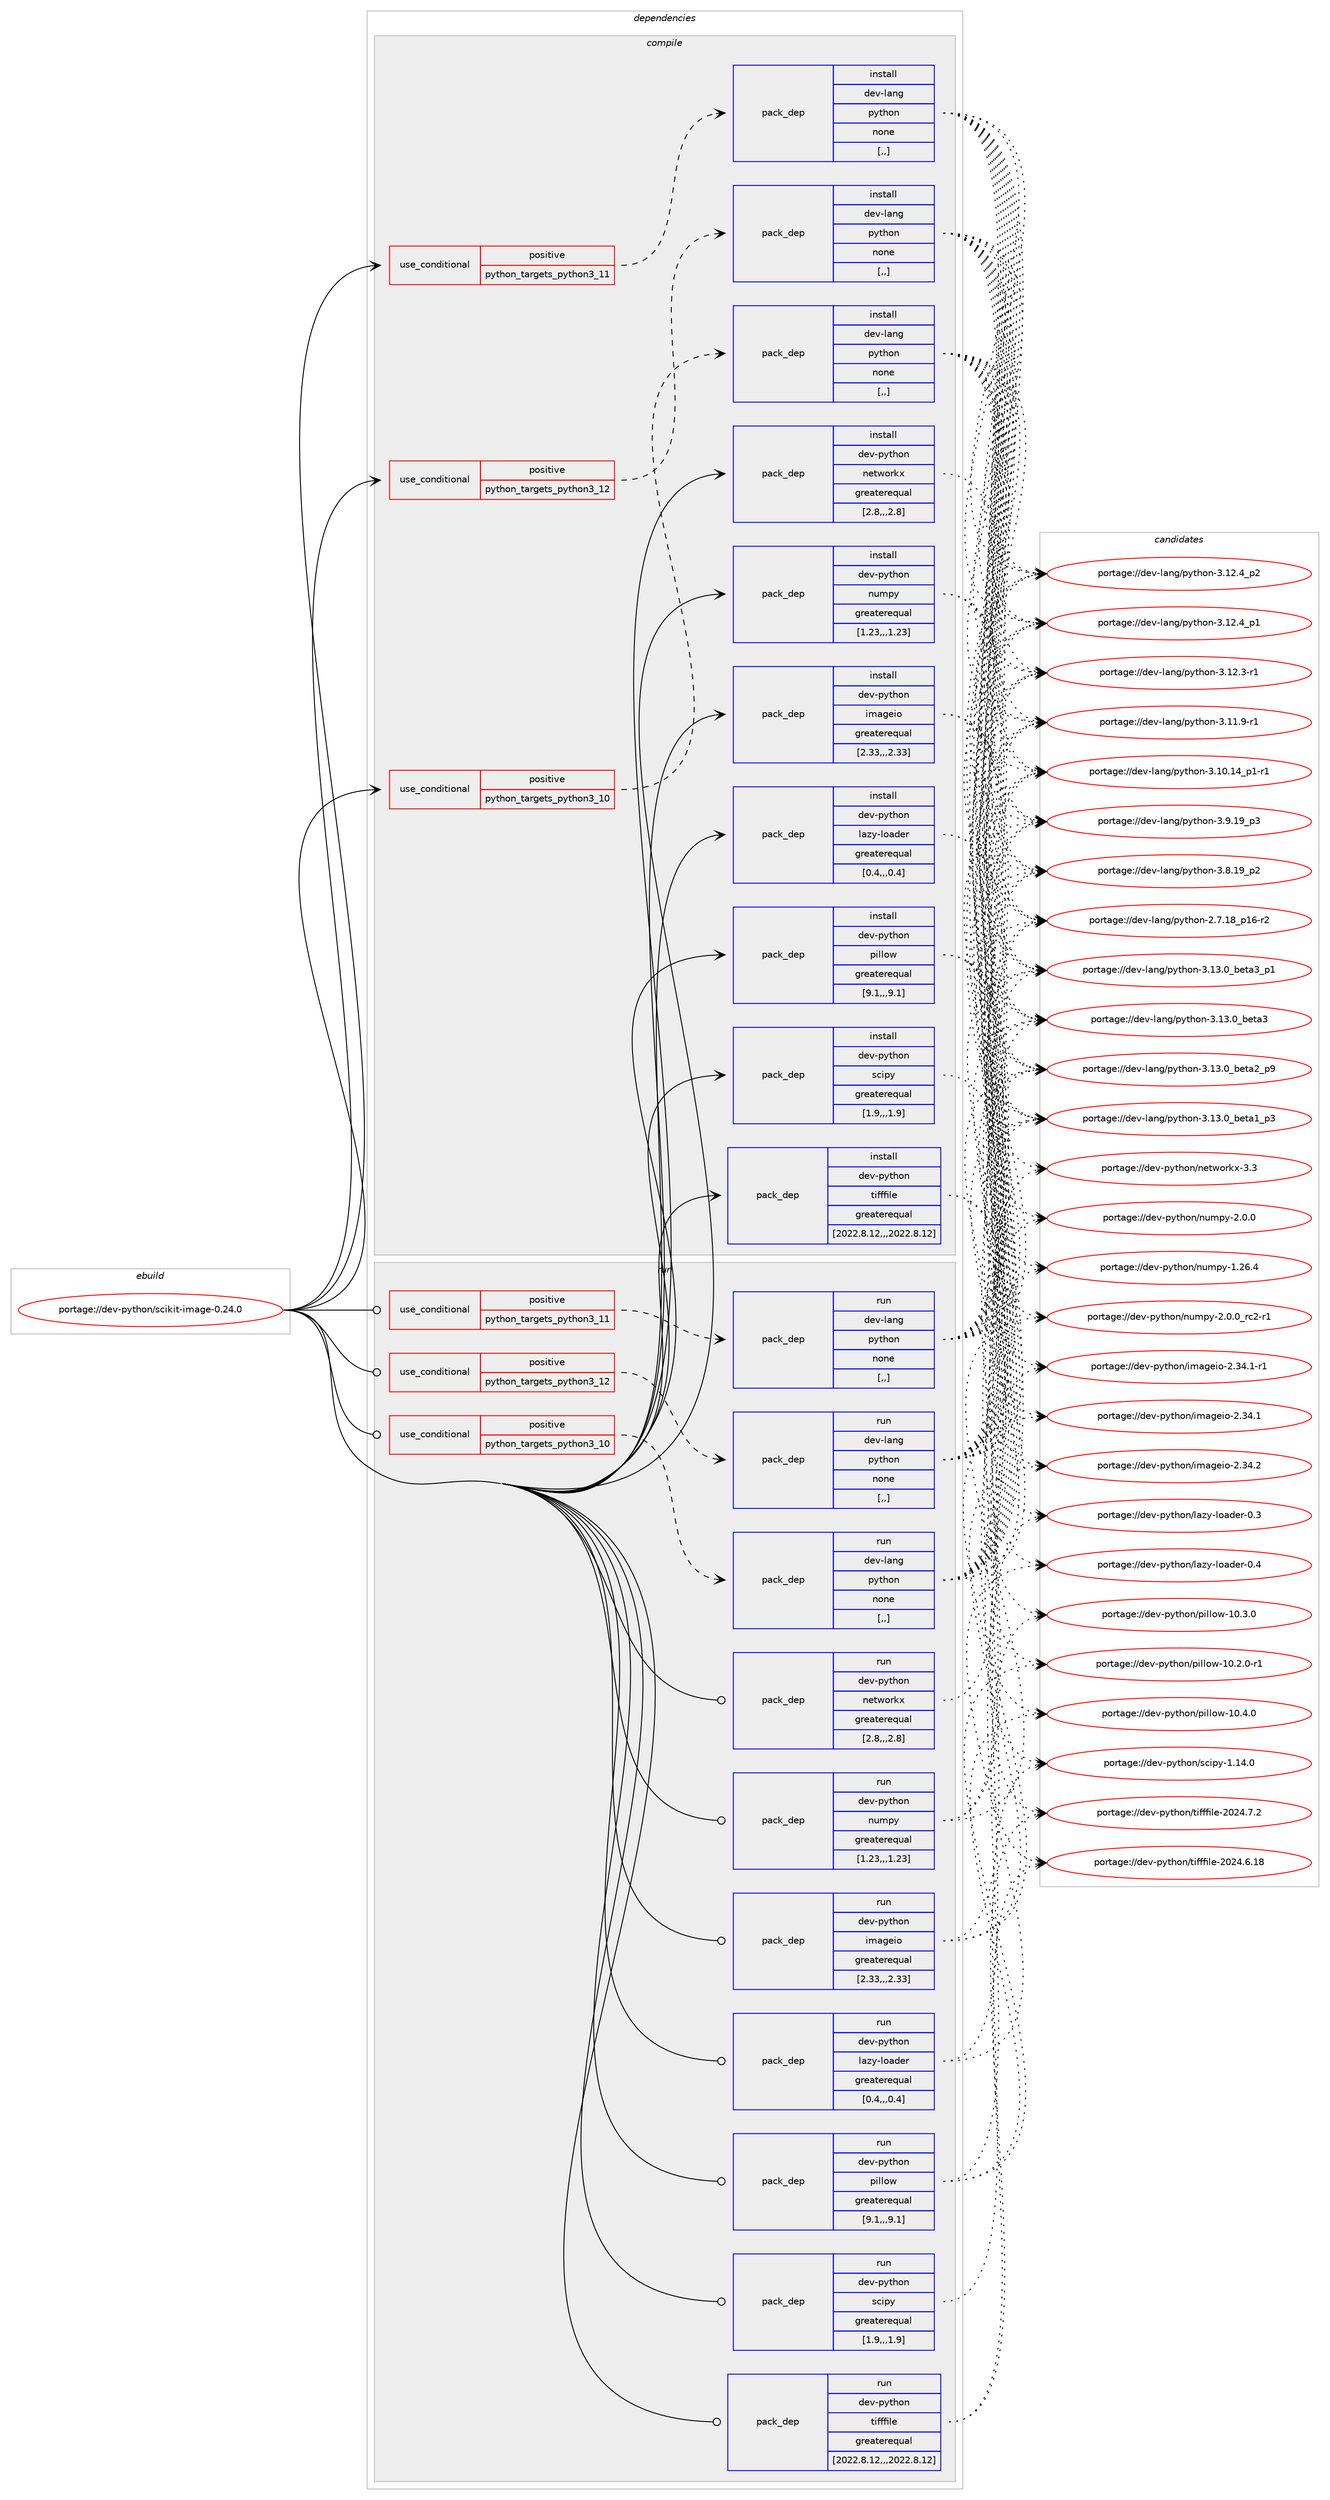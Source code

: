 digraph prolog {

# *************
# Graph options
# *************

newrank=true;
concentrate=true;
compound=true;
graph [rankdir=LR,fontname=Helvetica,fontsize=10,ranksep=1.5];#, ranksep=2.5, nodesep=0.2];
edge  [arrowhead=vee];
node  [fontname=Helvetica,fontsize=10];

# **********
# The ebuild
# **********

subgraph cluster_leftcol {
color=gray;
rank=same;
label=<<i>ebuild</i>>;
id [label="portage://dev-python/scikit-image-0.24.0", color=red, width=4, href="../dev-python/scikit-image-0.24.0.svg"];
}

# ****************
# The dependencies
# ****************

subgraph cluster_midcol {
color=gray;
label=<<i>dependencies</i>>;
subgraph cluster_compile {
fillcolor="#eeeeee";
style=filled;
label=<<i>compile</i>>;
subgraph cond38895 {
dependency161442 [label=<<TABLE BORDER="0" CELLBORDER="1" CELLSPACING="0" CELLPADDING="4"><TR><TD ROWSPAN="3" CELLPADDING="10">use_conditional</TD></TR><TR><TD>positive</TD></TR><TR><TD>python_targets_python3_10</TD></TR></TABLE>>, shape=none, color=red];
subgraph pack121287 {
dependency161443 [label=<<TABLE BORDER="0" CELLBORDER="1" CELLSPACING="0" CELLPADDING="4" WIDTH="220"><TR><TD ROWSPAN="6" CELLPADDING="30">pack_dep</TD></TR><TR><TD WIDTH="110">install</TD></TR><TR><TD>dev-lang</TD></TR><TR><TD>python</TD></TR><TR><TD>none</TD></TR><TR><TD>[,,]</TD></TR></TABLE>>, shape=none, color=blue];
}
dependency161442:e -> dependency161443:w [weight=20,style="dashed",arrowhead="vee"];
}
id:e -> dependency161442:w [weight=20,style="solid",arrowhead="vee"];
subgraph cond38896 {
dependency161444 [label=<<TABLE BORDER="0" CELLBORDER="1" CELLSPACING="0" CELLPADDING="4"><TR><TD ROWSPAN="3" CELLPADDING="10">use_conditional</TD></TR><TR><TD>positive</TD></TR><TR><TD>python_targets_python3_11</TD></TR></TABLE>>, shape=none, color=red];
subgraph pack121288 {
dependency161445 [label=<<TABLE BORDER="0" CELLBORDER="1" CELLSPACING="0" CELLPADDING="4" WIDTH="220"><TR><TD ROWSPAN="6" CELLPADDING="30">pack_dep</TD></TR><TR><TD WIDTH="110">install</TD></TR><TR><TD>dev-lang</TD></TR><TR><TD>python</TD></TR><TR><TD>none</TD></TR><TR><TD>[,,]</TD></TR></TABLE>>, shape=none, color=blue];
}
dependency161444:e -> dependency161445:w [weight=20,style="dashed",arrowhead="vee"];
}
id:e -> dependency161444:w [weight=20,style="solid",arrowhead="vee"];
subgraph cond38897 {
dependency161446 [label=<<TABLE BORDER="0" CELLBORDER="1" CELLSPACING="0" CELLPADDING="4"><TR><TD ROWSPAN="3" CELLPADDING="10">use_conditional</TD></TR><TR><TD>positive</TD></TR><TR><TD>python_targets_python3_12</TD></TR></TABLE>>, shape=none, color=red];
subgraph pack121289 {
dependency161447 [label=<<TABLE BORDER="0" CELLBORDER="1" CELLSPACING="0" CELLPADDING="4" WIDTH="220"><TR><TD ROWSPAN="6" CELLPADDING="30">pack_dep</TD></TR><TR><TD WIDTH="110">install</TD></TR><TR><TD>dev-lang</TD></TR><TR><TD>python</TD></TR><TR><TD>none</TD></TR><TR><TD>[,,]</TD></TR></TABLE>>, shape=none, color=blue];
}
dependency161446:e -> dependency161447:w [weight=20,style="dashed",arrowhead="vee"];
}
id:e -> dependency161446:w [weight=20,style="solid",arrowhead="vee"];
subgraph pack121290 {
dependency161448 [label=<<TABLE BORDER="0" CELLBORDER="1" CELLSPACING="0" CELLPADDING="4" WIDTH="220"><TR><TD ROWSPAN="6" CELLPADDING="30">pack_dep</TD></TR><TR><TD WIDTH="110">install</TD></TR><TR><TD>dev-python</TD></TR><TR><TD>imageio</TD></TR><TR><TD>greaterequal</TD></TR><TR><TD>[2.33,,,2.33]</TD></TR></TABLE>>, shape=none, color=blue];
}
id:e -> dependency161448:w [weight=20,style="solid",arrowhead="vee"];
subgraph pack121291 {
dependency161449 [label=<<TABLE BORDER="0" CELLBORDER="1" CELLSPACING="0" CELLPADDING="4" WIDTH="220"><TR><TD ROWSPAN="6" CELLPADDING="30">pack_dep</TD></TR><TR><TD WIDTH="110">install</TD></TR><TR><TD>dev-python</TD></TR><TR><TD>lazy-loader</TD></TR><TR><TD>greaterequal</TD></TR><TR><TD>[0.4,,,0.4]</TD></TR></TABLE>>, shape=none, color=blue];
}
id:e -> dependency161449:w [weight=20,style="solid",arrowhead="vee"];
subgraph pack121292 {
dependency161450 [label=<<TABLE BORDER="0" CELLBORDER="1" CELLSPACING="0" CELLPADDING="4" WIDTH="220"><TR><TD ROWSPAN="6" CELLPADDING="30">pack_dep</TD></TR><TR><TD WIDTH="110">install</TD></TR><TR><TD>dev-python</TD></TR><TR><TD>networkx</TD></TR><TR><TD>greaterequal</TD></TR><TR><TD>[2.8,,,2.8]</TD></TR></TABLE>>, shape=none, color=blue];
}
id:e -> dependency161450:w [weight=20,style="solid",arrowhead="vee"];
subgraph pack121293 {
dependency161451 [label=<<TABLE BORDER="0" CELLBORDER="1" CELLSPACING="0" CELLPADDING="4" WIDTH="220"><TR><TD ROWSPAN="6" CELLPADDING="30">pack_dep</TD></TR><TR><TD WIDTH="110">install</TD></TR><TR><TD>dev-python</TD></TR><TR><TD>numpy</TD></TR><TR><TD>greaterequal</TD></TR><TR><TD>[1.23,,,1.23]</TD></TR></TABLE>>, shape=none, color=blue];
}
id:e -> dependency161451:w [weight=20,style="solid",arrowhead="vee"];
subgraph pack121294 {
dependency161452 [label=<<TABLE BORDER="0" CELLBORDER="1" CELLSPACING="0" CELLPADDING="4" WIDTH="220"><TR><TD ROWSPAN="6" CELLPADDING="30">pack_dep</TD></TR><TR><TD WIDTH="110">install</TD></TR><TR><TD>dev-python</TD></TR><TR><TD>pillow</TD></TR><TR><TD>greaterequal</TD></TR><TR><TD>[9.1,,,9.1]</TD></TR></TABLE>>, shape=none, color=blue];
}
id:e -> dependency161452:w [weight=20,style="solid",arrowhead="vee"];
subgraph pack121295 {
dependency161453 [label=<<TABLE BORDER="0" CELLBORDER="1" CELLSPACING="0" CELLPADDING="4" WIDTH="220"><TR><TD ROWSPAN="6" CELLPADDING="30">pack_dep</TD></TR><TR><TD WIDTH="110">install</TD></TR><TR><TD>dev-python</TD></TR><TR><TD>scipy</TD></TR><TR><TD>greaterequal</TD></TR><TR><TD>[1.9,,,1.9]</TD></TR></TABLE>>, shape=none, color=blue];
}
id:e -> dependency161453:w [weight=20,style="solid",arrowhead="vee"];
subgraph pack121296 {
dependency161454 [label=<<TABLE BORDER="0" CELLBORDER="1" CELLSPACING="0" CELLPADDING="4" WIDTH="220"><TR><TD ROWSPAN="6" CELLPADDING="30">pack_dep</TD></TR><TR><TD WIDTH="110">install</TD></TR><TR><TD>dev-python</TD></TR><TR><TD>tifffile</TD></TR><TR><TD>greaterequal</TD></TR><TR><TD>[2022.8.12,,,2022.8.12]</TD></TR></TABLE>>, shape=none, color=blue];
}
id:e -> dependency161454:w [weight=20,style="solid",arrowhead="vee"];
}
subgraph cluster_compileandrun {
fillcolor="#eeeeee";
style=filled;
label=<<i>compile and run</i>>;
}
subgraph cluster_run {
fillcolor="#eeeeee";
style=filled;
label=<<i>run</i>>;
subgraph cond38898 {
dependency161455 [label=<<TABLE BORDER="0" CELLBORDER="1" CELLSPACING="0" CELLPADDING="4"><TR><TD ROWSPAN="3" CELLPADDING="10">use_conditional</TD></TR><TR><TD>positive</TD></TR><TR><TD>python_targets_python3_10</TD></TR></TABLE>>, shape=none, color=red];
subgraph pack121297 {
dependency161456 [label=<<TABLE BORDER="0" CELLBORDER="1" CELLSPACING="0" CELLPADDING="4" WIDTH="220"><TR><TD ROWSPAN="6" CELLPADDING="30">pack_dep</TD></TR><TR><TD WIDTH="110">run</TD></TR><TR><TD>dev-lang</TD></TR><TR><TD>python</TD></TR><TR><TD>none</TD></TR><TR><TD>[,,]</TD></TR></TABLE>>, shape=none, color=blue];
}
dependency161455:e -> dependency161456:w [weight=20,style="dashed",arrowhead="vee"];
}
id:e -> dependency161455:w [weight=20,style="solid",arrowhead="odot"];
subgraph cond38899 {
dependency161457 [label=<<TABLE BORDER="0" CELLBORDER="1" CELLSPACING="0" CELLPADDING="4"><TR><TD ROWSPAN="3" CELLPADDING="10">use_conditional</TD></TR><TR><TD>positive</TD></TR><TR><TD>python_targets_python3_11</TD></TR></TABLE>>, shape=none, color=red];
subgraph pack121298 {
dependency161458 [label=<<TABLE BORDER="0" CELLBORDER="1" CELLSPACING="0" CELLPADDING="4" WIDTH="220"><TR><TD ROWSPAN="6" CELLPADDING="30">pack_dep</TD></TR><TR><TD WIDTH="110">run</TD></TR><TR><TD>dev-lang</TD></TR><TR><TD>python</TD></TR><TR><TD>none</TD></TR><TR><TD>[,,]</TD></TR></TABLE>>, shape=none, color=blue];
}
dependency161457:e -> dependency161458:w [weight=20,style="dashed",arrowhead="vee"];
}
id:e -> dependency161457:w [weight=20,style="solid",arrowhead="odot"];
subgraph cond38900 {
dependency161459 [label=<<TABLE BORDER="0" CELLBORDER="1" CELLSPACING="0" CELLPADDING="4"><TR><TD ROWSPAN="3" CELLPADDING="10">use_conditional</TD></TR><TR><TD>positive</TD></TR><TR><TD>python_targets_python3_12</TD></TR></TABLE>>, shape=none, color=red];
subgraph pack121299 {
dependency161460 [label=<<TABLE BORDER="0" CELLBORDER="1" CELLSPACING="0" CELLPADDING="4" WIDTH="220"><TR><TD ROWSPAN="6" CELLPADDING="30">pack_dep</TD></TR><TR><TD WIDTH="110">run</TD></TR><TR><TD>dev-lang</TD></TR><TR><TD>python</TD></TR><TR><TD>none</TD></TR><TR><TD>[,,]</TD></TR></TABLE>>, shape=none, color=blue];
}
dependency161459:e -> dependency161460:w [weight=20,style="dashed",arrowhead="vee"];
}
id:e -> dependency161459:w [weight=20,style="solid",arrowhead="odot"];
subgraph pack121300 {
dependency161461 [label=<<TABLE BORDER="0" CELLBORDER="1" CELLSPACING="0" CELLPADDING="4" WIDTH="220"><TR><TD ROWSPAN="6" CELLPADDING="30">pack_dep</TD></TR><TR><TD WIDTH="110">run</TD></TR><TR><TD>dev-python</TD></TR><TR><TD>imageio</TD></TR><TR><TD>greaterequal</TD></TR><TR><TD>[2.33,,,2.33]</TD></TR></TABLE>>, shape=none, color=blue];
}
id:e -> dependency161461:w [weight=20,style="solid",arrowhead="odot"];
subgraph pack121301 {
dependency161462 [label=<<TABLE BORDER="0" CELLBORDER="1" CELLSPACING="0" CELLPADDING="4" WIDTH="220"><TR><TD ROWSPAN="6" CELLPADDING="30">pack_dep</TD></TR><TR><TD WIDTH="110">run</TD></TR><TR><TD>dev-python</TD></TR><TR><TD>lazy-loader</TD></TR><TR><TD>greaterequal</TD></TR><TR><TD>[0.4,,,0.4]</TD></TR></TABLE>>, shape=none, color=blue];
}
id:e -> dependency161462:w [weight=20,style="solid",arrowhead="odot"];
subgraph pack121302 {
dependency161463 [label=<<TABLE BORDER="0" CELLBORDER="1" CELLSPACING="0" CELLPADDING="4" WIDTH="220"><TR><TD ROWSPAN="6" CELLPADDING="30">pack_dep</TD></TR><TR><TD WIDTH="110">run</TD></TR><TR><TD>dev-python</TD></TR><TR><TD>networkx</TD></TR><TR><TD>greaterequal</TD></TR><TR><TD>[2.8,,,2.8]</TD></TR></TABLE>>, shape=none, color=blue];
}
id:e -> dependency161463:w [weight=20,style="solid",arrowhead="odot"];
subgraph pack121303 {
dependency161464 [label=<<TABLE BORDER="0" CELLBORDER="1" CELLSPACING="0" CELLPADDING="4" WIDTH="220"><TR><TD ROWSPAN="6" CELLPADDING="30">pack_dep</TD></TR><TR><TD WIDTH="110">run</TD></TR><TR><TD>dev-python</TD></TR><TR><TD>numpy</TD></TR><TR><TD>greaterequal</TD></TR><TR><TD>[1.23,,,1.23]</TD></TR></TABLE>>, shape=none, color=blue];
}
id:e -> dependency161464:w [weight=20,style="solid",arrowhead="odot"];
subgraph pack121304 {
dependency161465 [label=<<TABLE BORDER="0" CELLBORDER="1" CELLSPACING="0" CELLPADDING="4" WIDTH="220"><TR><TD ROWSPAN="6" CELLPADDING="30">pack_dep</TD></TR><TR><TD WIDTH="110">run</TD></TR><TR><TD>dev-python</TD></TR><TR><TD>pillow</TD></TR><TR><TD>greaterequal</TD></TR><TR><TD>[9.1,,,9.1]</TD></TR></TABLE>>, shape=none, color=blue];
}
id:e -> dependency161465:w [weight=20,style="solid",arrowhead="odot"];
subgraph pack121305 {
dependency161466 [label=<<TABLE BORDER="0" CELLBORDER="1" CELLSPACING="0" CELLPADDING="4" WIDTH="220"><TR><TD ROWSPAN="6" CELLPADDING="30">pack_dep</TD></TR><TR><TD WIDTH="110">run</TD></TR><TR><TD>dev-python</TD></TR><TR><TD>scipy</TD></TR><TR><TD>greaterequal</TD></TR><TR><TD>[1.9,,,1.9]</TD></TR></TABLE>>, shape=none, color=blue];
}
id:e -> dependency161466:w [weight=20,style="solid",arrowhead="odot"];
subgraph pack121306 {
dependency161467 [label=<<TABLE BORDER="0" CELLBORDER="1" CELLSPACING="0" CELLPADDING="4" WIDTH="220"><TR><TD ROWSPAN="6" CELLPADDING="30">pack_dep</TD></TR><TR><TD WIDTH="110">run</TD></TR><TR><TD>dev-python</TD></TR><TR><TD>tifffile</TD></TR><TR><TD>greaterequal</TD></TR><TR><TD>[2022.8.12,,,2022.8.12]</TD></TR></TABLE>>, shape=none, color=blue];
}
id:e -> dependency161467:w [weight=20,style="solid",arrowhead="odot"];
}
}

# **************
# The candidates
# **************

subgraph cluster_choices {
rank=same;
color=gray;
label=<<i>candidates</i>>;

subgraph choice121287 {
color=black;
nodesep=1;
choice10010111845108971101034711212111610411111045514649514648959810111697519511249 [label="portage://dev-lang/python-3.13.0_beta3_p1", color=red, width=4,href="../dev-lang/python-3.13.0_beta3_p1.svg"];
choice1001011184510897110103471121211161041111104551464951464895981011169751 [label="portage://dev-lang/python-3.13.0_beta3", color=red, width=4,href="../dev-lang/python-3.13.0_beta3.svg"];
choice10010111845108971101034711212111610411111045514649514648959810111697509511257 [label="portage://dev-lang/python-3.13.0_beta2_p9", color=red, width=4,href="../dev-lang/python-3.13.0_beta2_p9.svg"];
choice10010111845108971101034711212111610411111045514649514648959810111697499511251 [label="portage://dev-lang/python-3.13.0_beta1_p3", color=red, width=4,href="../dev-lang/python-3.13.0_beta1_p3.svg"];
choice100101118451089711010347112121116104111110455146495046529511250 [label="portage://dev-lang/python-3.12.4_p2", color=red, width=4,href="../dev-lang/python-3.12.4_p2.svg"];
choice100101118451089711010347112121116104111110455146495046529511249 [label="portage://dev-lang/python-3.12.4_p1", color=red, width=4,href="../dev-lang/python-3.12.4_p1.svg"];
choice100101118451089711010347112121116104111110455146495046514511449 [label="portage://dev-lang/python-3.12.3-r1", color=red, width=4,href="../dev-lang/python-3.12.3-r1.svg"];
choice100101118451089711010347112121116104111110455146494946574511449 [label="portage://dev-lang/python-3.11.9-r1", color=red, width=4,href="../dev-lang/python-3.11.9-r1.svg"];
choice100101118451089711010347112121116104111110455146494846495295112494511449 [label="portage://dev-lang/python-3.10.14_p1-r1", color=red, width=4,href="../dev-lang/python-3.10.14_p1-r1.svg"];
choice100101118451089711010347112121116104111110455146574649579511251 [label="portage://dev-lang/python-3.9.19_p3", color=red, width=4,href="../dev-lang/python-3.9.19_p3.svg"];
choice100101118451089711010347112121116104111110455146564649579511250 [label="portage://dev-lang/python-3.8.19_p2", color=red, width=4,href="../dev-lang/python-3.8.19_p2.svg"];
choice100101118451089711010347112121116104111110455046554649569511249544511450 [label="portage://dev-lang/python-2.7.18_p16-r2", color=red, width=4,href="../dev-lang/python-2.7.18_p16-r2.svg"];
dependency161443:e -> choice10010111845108971101034711212111610411111045514649514648959810111697519511249:w [style=dotted,weight="100"];
dependency161443:e -> choice1001011184510897110103471121211161041111104551464951464895981011169751:w [style=dotted,weight="100"];
dependency161443:e -> choice10010111845108971101034711212111610411111045514649514648959810111697509511257:w [style=dotted,weight="100"];
dependency161443:e -> choice10010111845108971101034711212111610411111045514649514648959810111697499511251:w [style=dotted,weight="100"];
dependency161443:e -> choice100101118451089711010347112121116104111110455146495046529511250:w [style=dotted,weight="100"];
dependency161443:e -> choice100101118451089711010347112121116104111110455146495046529511249:w [style=dotted,weight="100"];
dependency161443:e -> choice100101118451089711010347112121116104111110455146495046514511449:w [style=dotted,weight="100"];
dependency161443:e -> choice100101118451089711010347112121116104111110455146494946574511449:w [style=dotted,weight="100"];
dependency161443:e -> choice100101118451089711010347112121116104111110455146494846495295112494511449:w [style=dotted,weight="100"];
dependency161443:e -> choice100101118451089711010347112121116104111110455146574649579511251:w [style=dotted,weight="100"];
dependency161443:e -> choice100101118451089711010347112121116104111110455146564649579511250:w [style=dotted,weight="100"];
dependency161443:e -> choice100101118451089711010347112121116104111110455046554649569511249544511450:w [style=dotted,weight="100"];
}
subgraph choice121288 {
color=black;
nodesep=1;
choice10010111845108971101034711212111610411111045514649514648959810111697519511249 [label="portage://dev-lang/python-3.13.0_beta3_p1", color=red, width=4,href="../dev-lang/python-3.13.0_beta3_p1.svg"];
choice1001011184510897110103471121211161041111104551464951464895981011169751 [label="portage://dev-lang/python-3.13.0_beta3", color=red, width=4,href="../dev-lang/python-3.13.0_beta3.svg"];
choice10010111845108971101034711212111610411111045514649514648959810111697509511257 [label="portage://dev-lang/python-3.13.0_beta2_p9", color=red, width=4,href="../dev-lang/python-3.13.0_beta2_p9.svg"];
choice10010111845108971101034711212111610411111045514649514648959810111697499511251 [label="portage://dev-lang/python-3.13.0_beta1_p3", color=red, width=4,href="../dev-lang/python-3.13.0_beta1_p3.svg"];
choice100101118451089711010347112121116104111110455146495046529511250 [label="portage://dev-lang/python-3.12.4_p2", color=red, width=4,href="../dev-lang/python-3.12.4_p2.svg"];
choice100101118451089711010347112121116104111110455146495046529511249 [label="portage://dev-lang/python-3.12.4_p1", color=red, width=4,href="../dev-lang/python-3.12.4_p1.svg"];
choice100101118451089711010347112121116104111110455146495046514511449 [label="portage://dev-lang/python-3.12.3-r1", color=red, width=4,href="../dev-lang/python-3.12.3-r1.svg"];
choice100101118451089711010347112121116104111110455146494946574511449 [label="portage://dev-lang/python-3.11.9-r1", color=red, width=4,href="../dev-lang/python-3.11.9-r1.svg"];
choice100101118451089711010347112121116104111110455146494846495295112494511449 [label="portage://dev-lang/python-3.10.14_p1-r1", color=red, width=4,href="../dev-lang/python-3.10.14_p1-r1.svg"];
choice100101118451089711010347112121116104111110455146574649579511251 [label="portage://dev-lang/python-3.9.19_p3", color=red, width=4,href="../dev-lang/python-3.9.19_p3.svg"];
choice100101118451089711010347112121116104111110455146564649579511250 [label="portage://dev-lang/python-3.8.19_p2", color=red, width=4,href="../dev-lang/python-3.8.19_p2.svg"];
choice100101118451089711010347112121116104111110455046554649569511249544511450 [label="portage://dev-lang/python-2.7.18_p16-r2", color=red, width=4,href="../dev-lang/python-2.7.18_p16-r2.svg"];
dependency161445:e -> choice10010111845108971101034711212111610411111045514649514648959810111697519511249:w [style=dotted,weight="100"];
dependency161445:e -> choice1001011184510897110103471121211161041111104551464951464895981011169751:w [style=dotted,weight="100"];
dependency161445:e -> choice10010111845108971101034711212111610411111045514649514648959810111697509511257:w [style=dotted,weight="100"];
dependency161445:e -> choice10010111845108971101034711212111610411111045514649514648959810111697499511251:w [style=dotted,weight="100"];
dependency161445:e -> choice100101118451089711010347112121116104111110455146495046529511250:w [style=dotted,weight="100"];
dependency161445:e -> choice100101118451089711010347112121116104111110455146495046529511249:w [style=dotted,weight="100"];
dependency161445:e -> choice100101118451089711010347112121116104111110455146495046514511449:w [style=dotted,weight="100"];
dependency161445:e -> choice100101118451089711010347112121116104111110455146494946574511449:w [style=dotted,weight="100"];
dependency161445:e -> choice100101118451089711010347112121116104111110455146494846495295112494511449:w [style=dotted,weight="100"];
dependency161445:e -> choice100101118451089711010347112121116104111110455146574649579511251:w [style=dotted,weight="100"];
dependency161445:e -> choice100101118451089711010347112121116104111110455146564649579511250:w [style=dotted,weight="100"];
dependency161445:e -> choice100101118451089711010347112121116104111110455046554649569511249544511450:w [style=dotted,weight="100"];
}
subgraph choice121289 {
color=black;
nodesep=1;
choice10010111845108971101034711212111610411111045514649514648959810111697519511249 [label="portage://dev-lang/python-3.13.0_beta3_p1", color=red, width=4,href="../dev-lang/python-3.13.0_beta3_p1.svg"];
choice1001011184510897110103471121211161041111104551464951464895981011169751 [label="portage://dev-lang/python-3.13.0_beta3", color=red, width=4,href="../dev-lang/python-3.13.0_beta3.svg"];
choice10010111845108971101034711212111610411111045514649514648959810111697509511257 [label="portage://dev-lang/python-3.13.0_beta2_p9", color=red, width=4,href="../dev-lang/python-3.13.0_beta2_p9.svg"];
choice10010111845108971101034711212111610411111045514649514648959810111697499511251 [label="portage://dev-lang/python-3.13.0_beta1_p3", color=red, width=4,href="../dev-lang/python-3.13.0_beta1_p3.svg"];
choice100101118451089711010347112121116104111110455146495046529511250 [label="portage://dev-lang/python-3.12.4_p2", color=red, width=4,href="../dev-lang/python-3.12.4_p2.svg"];
choice100101118451089711010347112121116104111110455146495046529511249 [label="portage://dev-lang/python-3.12.4_p1", color=red, width=4,href="../dev-lang/python-3.12.4_p1.svg"];
choice100101118451089711010347112121116104111110455146495046514511449 [label="portage://dev-lang/python-3.12.3-r1", color=red, width=4,href="../dev-lang/python-3.12.3-r1.svg"];
choice100101118451089711010347112121116104111110455146494946574511449 [label="portage://dev-lang/python-3.11.9-r1", color=red, width=4,href="../dev-lang/python-3.11.9-r1.svg"];
choice100101118451089711010347112121116104111110455146494846495295112494511449 [label="portage://dev-lang/python-3.10.14_p1-r1", color=red, width=4,href="../dev-lang/python-3.10.14_p1-r1.svg"];
choice100101118451089711010347112121116104111110455146574649579511251 [label="portage://dev-lang/python-3.9.19_p3", color=red, width=4,href="../dev-lang/python-3.9.19_p3.svg"];
choice100101118451089711010347112121116104111110455146564649579511250 [label="portage://dev-lang/python-3.8.19_p2", color=red, width=4,href="../dev-lang/python-3.8.19_p2.svg"];
choice100101118451089711010347112121116104111110455046554649569511249544511450 [label="portage://dev-lang/python-2.7.18_p16-r2", color=red, width=4,href="../dev-lang/python-2.7.18_p16-r2.svg"];
dependency161447:e -> choice10010111845108971101034711212111610411111045514649514648959810111697519511249:w [style=dotted,weight="100"];
dependency161447:e -> choice1001011184510897110103471121211161041111104551464951464895981011169751:w [style=dotted,weight="100"];
dependency161447:e -> choice10010111845108971101034711212111610411111045514649514648959810111697509511257:w [style=dotted,weight="100"];
dependency161447:e -> choice10010111845108971101034711212111610411111045514649514648959810111697499511251:w [style=dotted,weight="100"];
dependency161447:e -> choice100101118451089711010347112121116104111110455146495046529511250:w [style=dotted,weight="100"];
dependency161447:e -> choice100101118451089711010347112121116104111110455146495046529511249:w [style=dotted,weight="100"];
dependency161447:e -> choice100101118451089711010347112121116104111110455146495046514511449:w [style=dotted,weight="100"];
dependency161447:e -> choice100101118451089711010347112121116104111110455146494946574511449:w [style=dotted,weight="100"];
dependency161447:e -> choice100101118451089711010347112121116104111110455146494846495295112494511449:w [style=dotted,weight="100"];
dependency161447:e -> choice100101118451089711010347112121116104111110455146574649579511251:w [style=dotted,weight="100"];
dependency161447:e -> choice100101118451089711010347112121116104111110455146564649579511250:w [style=dotted,weight="100"];
dependency161447:e -> choice100101118451089711010347112121116104111110455046554649569511249544511450:w [style=dotted,weight="100"];
}
subgraph choice121290 {
color=black;
nodesep=1;
choice10010111845112121116104111110471051099710310110511145504651524650 [label="portage://dev-python/imageio-2.34.2", color=red, width=4,href="../dev-python/imageio-2.34.2.svg"];
choice100101118451121211161041111104710510997103101105111455046515246494511449 [label="portage://dev-python/imageio-2.34.1-r1", color=red, width=4,href="../dev-python/imageio-2.34.1-r1.svg"];
choice10010111845112121116104111110471051099710310110511145504651524649 [label="portage://dev-python/imageio-2.34.1", color=red, width=4,href="../dev-python/imageio-2.34.1.svg"];
dependency161448:e -> choice10010111845112121116104111110471051099710310110511145504651524650:w [style=dotted,weight="100"];
dependency161448:e -> choice100101118451121211161041111104710510997103101105111455046515246494511449:w [style=dotted,weight="100"];
dependency161448:e -> choice10010111845112121116104111110471051099710310110511145504651524649:w [style=dotted,weight="100"];
}
subgraph choice121291 {
color=black;
nodesep=1;
choice100101118451121211161041111104710897122121451081119710010111445484652 [label="portage://dev-python/lazy-loader-0.4", color=red, width=4,href="../dev-python/lazy-loader-0.4.svg"];
choice100101118451121211161041111104710897122121451081119710010111445484651 [label="portage://dev-python/lazy-loader-0.3", color=red, width=4,href="../dev-python/lazy-loader-0.3.svg"];
dependency161449:e -> choice100101118451121211161041111104710897122121451081119710010111445484652:w [style=dotted,weight="100"];
dependency161449:e -> choice100101118451121211161041111104710897122121451081119710010111445484651:w [style=dotted,weight="100"];
}
subgraph choice121292 {
color=black;
nodesep=1;
choice100101118451121211161041111104711010111611911111410712045514651 [label="portage://dev-python/networkx-3.3", color=red, width=4,href="../dev-python/networkx-3.3.svg"];
dependency161450:e -> choice100101118451121211161041111104711010111611911111410712045514651:w [style=dotted,weight="100"];
}
subgraph choice121293 {
color=black;
nodesep=1;
choice10010111845112121116104111110471101171091121214550464846489511499504511449 [label="portage://dev-python/numpy-2.0.0_rc2-r1", color=red, width=4,href="../dev-python/numpy-2.0.0_rc2-r1.svg"];
choice1001011184511212111610411111047110117109112121455046484648 [label="portage://dev-python/numpy-2.0.0", color=red, width=4,href="../dev-python/numpy-2.0.0.svg"];
choice100101118451121211161041111104711011710911212145494650544652 [label="portage://dev-python/numpy-1.26.4", color=red, width=4,href="../dev-python/numpy-1.26.4.svg"];
dependency161451:e -> choice10010111845112121116104111110471101171091121214550464846489511499504511449:w [style=dotted,weight="100"];
dependency161451:e -> choice1001011184511212111610411111047110117109112121455046484648:w [style=dotted,weight="100"];
dependency161451:e -> choice100101118451121211161041111104711011710911212145494650544652:w [style=dotted,weight="100"];
}
subgraph choice121294 {
color=black;
nodesep=1;
choice100101118451121211161041111104711210510810811111945494846524648 [label="portage://dev-python/pillow-10.4.0", color=red, width=4,href="../dev-python/pillow-10.4.0.svg"];
choice100101118451121211161041111104711210510810811111945494846514648 [label="portage://dev-python/pillow-10.3.0", color=red, width=4,href="../dev-python/pillow-10.3.0.svg"];
choice1001011184511212111610411111047112105108108111119454948465046484511449 [label="portage://dev-python/pillow-10.2.0-r1", color=red, width=4,href="../dev-python/pillow-10.2.0-r1.svg"];
dependency161452:e -> choice100101118451121211161041111104711210510810811111945494846524648:w [style=dotted,weight="100"];
dependency161452:e -> choice100101118451121211161041111104711210510810811111945494846514648:w [style=dotted,weight="100"];
dependency161452:e -> choice1001011184511212111610411111047112105108108111119454948465046484511449:w [style=dotted,weight="100"];
}
subgraph choice121295 {
color=black;
nodesep=1;
choice10010111845112121116104111110471159910511212145494649524648 [label="portage://dev-python/scipy-1.14.0", color=red, width=4,href="../dev-python/scipy-1.14.0.svg"];
dependency161453:e -> choice10010111845112121116104111110471159910511212145494649524648:w [style=dotted,weight="100"];
}
subgraph choice121296 {
color=black;
nodesep=1;
choice1001011184511212111610411111047116105102102102105108101455048505246554650 [label="portage://dev-python/tifffile-2024.7.2", color=red, width=4,href="../dev-python/tifffile-2024.7.2.svg"];
choice100101118451121211161041111104711610510210210210510810145504850524654464956 [label="portage://dev-python/tifffile-2024.6.18", color=red, width=4,href="../dev-python/tifffile-2024.6.18.svg"];
dependency161454:e -> choice1001011184511212111610411111047116105102102102105108101455048505246554650:w [style=dotted,weight="100"];
dependency161454:e -> choice100101118451121211161041111104711610510210210210510810145504850524654464956:w [style=dotted,weight="100"];
}
subgraph choice121297 {
color=black;
nodesep=1;
choice10010111845108971101034711212111610411111045514649514648959810111697519511249 [label="portage://dev-lang/python-3.13.0_beta3_p1", color=red, width=4,href="../dev-lang/python-3.13.0_beta3_p1.svg"];
choice1001011184510897110103471121211161041111104551464951464895981011169751 [label="portage://dev-lang/python-3.13.0_beta3", color=red, width=4,href="../dev-lang/python-3.13.0_beta3.svg"];
choice10010111845108971101034711212111610411111045514649514648959810111697509511257 [label="portage://dev-lang/python-3.13.0_beta2_p9", color=red, width=4,href="../dev-lang/python-3.13.0_beta2_p9.svg"];
choice10010111845108971101034711212111610411111045514649514648959810111697499511251 [label="portage://dev-lang/python-3.13.0_beta1_p3", color=red, width=4,href="../dev-lang/python-3.13.0_beta1_p3.svg"];
choice100101118451089711010347112121116104111110455146495046529511250 [label="portage://dev-lang/python-3.12.4_p2", color=red, width=4,href="../dev-lang/python-3.12.4_p2.svg"];
choice100101118451089711010347112121116104111110455146495046529511249 [label="portage://dev-lang/python-3.12.4_p1", color=red, width=4,href="../dev-lang/python-3.12.4_p1.svg"];
choice100101118451089711010347112121116104111110455146495046514511449 [label="portage://dev-lang/python-3.12.3-r1", color=red, width=4,href="../dev-lang/python-3.12.3-r1.svg"];
choice100101118451089711010347112121116104111110455146494946574511449 [label="portage://dev-lang/python-3.11.9-r1", color=red, width=4,href="../dev-lang/python-3.11.9-r1.svg"];
choice100101118451089711010347112121116104111110455146494846495295112494511449 [label="portage://dev-lang/python-3.10.14_p1-r1", color=red, width=4,href="../dev-lang/python-3.10.14_p1-r1.svg"];
choice100101118451089711010347112121116104111110455146574649579511251 [label="portage://dev-lang/python-3.9.19_p3", color=red, width=4,href="../dev-lang/python-3.9.19_p3.svg"];
choice100101118451089711010347112121116104111110455146564649579511250 [label="portage://dev-lang/python-3.8.19_p2", color=red, width=4,href="../dev-lang/python-3.8.19_p2.svg"];
choice100101118451089711010347112121116104111110455046554649569511249544511450 [label="portage://dev-lang/python-2.7.18_p16-r2", color=red, width=4,href="../dev-lang/python-2.7.18_p16-r2.svg"];
dependency161456:e -> choice10010111845108971101034711212111610411111045514649514648959810111697519511249:w [style=dotted,weight="100"];
dependency161456:e -> choice1001011184510897110103471121211161041111104551464951464895981011169751:w [style=dotted,weight="100"];
dependency161456:e -> choice10010111845108971101034711212111610411111045514649514648959810111697509511257:w [style=dotted,weight="100"];
dependency161456:e -> choice10010111845108971101034711212111610411111045514649514648959810111697499511251:w [style=dotted,weight="100"];
dependency161456:e -> choice100101118451089711010347112121116104111110455146495046529511250:w [style=dotted,weight="100"];
dependency161456:e -> choice100101118451089711010347112121116104111110455146495046529511249:w [style=dotted,weight="100"];
dependency161456:e -> choice100101118451089711010347112121116104111110455146495046514511449:w [style=dotted,weight="100"];
dependency161456:e -> choice100101118451089711010347112121116104111110455146494946574511449:w [style=dotted,weight="100"];
dependency161456:e -> choice100101118451089711010347112121116104111110455146494846495295112494511449:w [style=dotted,weight="100"];
dependency161456:e -> choice100101118451089711010347112121116104111110455146574649579511251:w [style=dotted,weight="100"];
dependency161456:e -> choice100101118451089711010347112121116104111110455146564649579511250:w [style=dotted,weight="100"];
dependency161456:e -> choice100101118451089711010347112121116104111110455046554649569511249544511450:w [style=dotted,weight="100"];
}
subgraph choice121298 {
color=black;
nodesep=1;
choice10010111845108971101034711212111610411111045514649514648959810111697519511249 [label="portage://dev-lang/python-3.13.0_beta3_p1", color=red, width=4,href="../dev-lang/python-3.13.0_beta3_p1.svg"];
choice1001011184510897110103471121211161041111104551464951464895981011169751 [label="portage://dev-lang/python-3.13.0_beta3", color=red, width=4,href="../dev-lang/python-3.13.0_beta3.svg"];
choice10010111845108971101034711212111610411111045514649514648959810111697509511257 [label="portage://dev-lang/python-3.13.0_beta2_p9", color=red, width=4,href="../dev-lang/python-3.13.0_beta2_p9.svg"];
choice10010111845108971101034711212111610411111045514649514648959810111697499511251 [label="portage://dev-lang/python-3.13.0_beta1_p3", color=red, width=4,href="../dev-lang/python-3.13.0_beta1_p3.svg"];
choice100101118451089711010347112121116104111110455146495046529511250 [label="portage://dev-lang/python-3.12.4_p2", color=red, width=4,href="../dev-lang/python-3.12.4_p2.svg"];
choice100101118451089711010347112121116104111110455146495046529511249 [label="portage://dev-lang/python-3.12.4_p1", color=red, width=4,href="../dev-lang/python-3.12.4_p1.svg"];
choice100101118451089711010347112121116104111110455146495046514511449 [label="portage://dev-lang/python-3.12.3-r1", color=red, width=4,href="../dev-lang/python-3.12.3-r1.svg"];
choice100101118451089711010347112121116104111110455146494946574511449 [label="portage://dev-lang/python-3.11.9-r1", color=red, width=4,href="../dev-lang/python-3.11.9-r1.svg"];
choice100101118451089711010347112121116104111110455146494846495295112494511449 [label="portage://dev-lang/python-3.10.14_p1-r1", color=red, width=4,href="../dev-lang/python-3.10.14_p1-r1.svg"];
choice100101118451089711010347112121116104111110455146574649579511251 [label="portage://dev-lang/python-3.9.19_p3", color=red, width=4,href="../dev-lang/python-3.9.19_p3.svg"];
choice100101118451089711010347112121116104111110455146564649579511250 [label="portage://dev-lang/python-3.8.19_p2", color=red, width=4,href="../dev-lang/python-3.8.19_p2.svg"];
choice100101118451089711010347112121116104111110455046554649569511249544511450 [label="portage://dev-lang/python-2.7.18_p16-r2", color=red, width=4,href="../dev-lang/python-2.7.18_p16-r2.svg"];
dependency161458:e -> choice10010111845108971101034711212111610411111045514649514648959810111697519511249:w [style=dotted,weight="100"];
dependency161458:e -> choice1001011184510897110103471121211161041111104551464951464895981011169751:w [style=dotted,weight="100"];
dependency161458:e -> choice10010111845108971101034711212111610411111045514649514648959810111697509511257:w [style=dotted,weight="100"];
dependency161458:e -> choice10010111845108971101034711212111610411111045514649514648959810111697499511251:w [style=dotted,weight="100"];
dependency161458:e -> choice100101118451089711010347112121116104111110455146495046529511250:w [style=dotted,weight="100"];
dependency161458:e -> choice100101118451089711010347112121116104111110455146495046529511249:w [style=dotted,weight="100"];
dependency161458:e -> choice100101118451089711010347112121116104111110455146495046514511449:w [style=dotted,weight="100"];
dependency161458:e -> choice100101118451089711010347112121116104111110455146494946574511449:w [style=dotted,weight="100"];
dependency161458:e -> choice100101118451089711010347112121116104111110455146494846495295112494511449:w [style=dotted,weight="100"];
dependency161458:e -> choice100101118451089711010347112121116104111110455146574649579511251:w [style=dotted,weight="100"];
dependency161458:e -> choice100101118451089711010347112121116104111110455146564649579511250:w [style=dotted,weight="100"];
dependency161458:e -> choice100101118451089711010347112121116104111110455046554649569511249544511450:w [style=dotted,weight="100"];
}
subgraph choice121299 {
color=black;
nodesep=1;
choice10010111845108971101034711212111610411111045514649514648959810111697519511249 [label="portage://dev-lang/python-3.13.0_beta3_p1", color=red, width=4,href="../dev-lang/python-3.13.0_beta3_p1.svg"];
choice1001011184510897110103471121211161041111104551464951464895981011169751 [label="portage://dev-lang/python-3.13.0_beta3", color=red, width=4,href="../dev-lang/python-3.13.0_beta3.svg"];
choice10010111845108971101034711212111610411111045514649514648959810111697509511257 [label="portage://dev-lang/python-3.13.0_beta2_p9", color=red, width=4,href="../dev-lang/python-3.13.0_beta2_p9.svg"];
choice10010111845108971101034711212111610411111045514649514648959810111697499511251 [label="portage://dev-lang/python-3.13.0_beta1_p3", color=red, width=4,href="../dev-lang/python-3.13.0_beta1_p3.svg"];
choice100101118451089711010347112121116104111110455146495046529511250 [label="portage://dev-lang/python-3.12.4_p2", color=red, width=4,href="../dev-lang/python-3.12.4_p2.svg"];
choice100101118451089711010347112121116104111110455146495046529511249 [label="portage://dev-lang/python-3.12.4_p1", color=red, width=4,href="../dev-lang/python-3.12.4_p1.svg"];
choice100101118451089711010347112121116104111110455146495046514511449 [label="portage://dev-lang/python-3.12.3-r1", color=red, width=4,href="../dev-lang/python-3.12.3-r1.svg"];
choice100101118451089711010347112121116104111110455146494946574511449 [label="portage://dev-lang/python-3.11.9-r1", color=red, width=4,href="../dev-lang/python-3.11.9-r1.svg"];
choice100101118451089711010347112121116104111110455146494846495295112494511449 [label="portage://dev-lang/python-3.10.14_p1-r1", color=red, width=4,href="../dev-lang/python-3.10.14_p1-r1.svg"];
choice100101118451089711010347112121116104111110455146574649579511251 [label="portage://dev-lang/python-3.9.19_p3", color=red, width=4,href="../dev-lang/python-3.9.19_p3.svg"];
choice100101118451089711010347112121116104111110455146564649579511250 [label="portage://dev-lang/python-3.8.19_p2", color=red, width=4,href="../dev-lang/python-3.8.19_p2.svg"];
choice100101118451089711010347112121116104111110455046554649569511249544511450 [label="portage://dev-lang/python-2.7.18_p16-r2", color=red, width=4,href="../dev-lang/python-2.7.18_p16-r2.svg"];
dependency161460:e -> choice10010111845108971101034711212111610411111045514649514648959810111697519511249:w [style=dotted,weight="100"];
dependency161460:e -> choice1001011184510897110103471121211161041111104551464951464895981011169751:w [style=dotted,weight="100"];
dependency161460:e -> choice10010111845108971101034711212111610411111045514649514648959810111697509511257:w [style=dotted,weight="100"];
dependency161460:e -> choice10010111845108971101034711212111610411111045514649514648959810111697499511251:w [style=dotted,weight="100"];
dependency161460:e -> choice100101118451089711010347112121116104111110455146495046529511250:w [style=dotted,weight="100"];
dependency161460:e -> choice100101118451089711010347112121116104111110455146495046529511249:w [style=dotted,weight="100"];
dependency161460:e -> choice100101118451089711010347112121116104111110455146495046514511449:w [style=dotted,weight="100"];
dependency161460:e -> choice100101118451089711010347112121116104111110455146494946574511449:w [style=dotted,weight="100"];
dependency161460:e -> choice100101118451089711010347112121116104111110455146494846495295112494511449:w [style=dotted,weight="100"];
dependency161460:e -> choice100101118451089711010347112121116104111110455146574649579511251:w [style=dotted,weight="100"];
dependency161460:e -> choice100101118451089711010347112121116104111110455146564649579511250:w [style=dotted,weight="100"];
dependency161460:e -> choice100101118451089711010347112121116104111110455046554649569511249544511450:w [style=dotted,weight="100"];
}
subgraph choice121300 {
color=black;
nodesep=1;
choice10010111845112121116104111110471051099710310110511145504651524650 [label="portage://dev-python/imageio-2.34.2", color=red, width=4,href="../dev-python/imageio-2.34.2.svg"];
choice100101118451121211161041111104710510997103101105111455046515246494511449 [label="portage://dev-python/imageio-2.34.1-r1", color=red, width=4,href="../dev-python/imageio-2.34.1-r1.svg"];
choice10010111845112121116104111110471051099710310110511145504651524649 [label="portage://dev-python/imageio-2.34.1", color=red, width=4,href="../dev-python/imageio-2.34.1.svg"];
dependency161461:e -> choice10010111845112121116104111110471051099710310110511145504651524650:w [style=dotted,weight="100"];
dependency161461:e -> choice100101118451121211161041111104710510997103101105111455046515246494511449:w [style=dotted,weight="100"];
dependency161461:e -> choice10010111845112121116104111110471051099710310110511145504651524649:w [style=dotted,weight="100"];
}
subgraph choice121301 {
color=black;
nodesep=1;
choice100101118451121211161041111104710897122121451081119710010111445484652 [label="portage://dev-python/lazy-loader-0.4", color=red, width=4,href="../dev-python/lazy-loader-0.4.svg"];
choice100101118451121211161041111104710897122121451081119710010111445484651 [label="portage://dev-python/lazy-loader-0.3", color=red, width=4,href="../dev-python/lazy-loader-0.3.svg"];
dependency161462:e -> choice100101118451121211161041111104710897122121451081119710010111445484652:w [style=dotted,weight="100"];
dependency161462:e -> choice100101118451121211161041111104710897122121451081119710010111445484651:w [style=dotted,weight="100"];
}
subgraph choice121302 {
color=black;
nodesep=1;
choice100101118451121211161041111104711010111611911111410712045514651 [label="portage://dev-python/networkx-3.3", color=red, width=4,href="../dev-python/networkx-3.3.svg"];
dependency161463:e -> choice100101118451121211161041111104711010111611911111410712045514651:w [style=dotted,weight="100"];
}
subgraph choice121303 {
color=black;
nodesep=1;
choice10010111845112121116104111110471101171091121214550464846489511499504511449 [label="portage://dev-python/numpy-2.0.0_rc2-r1", color=red, width=4,href="../dev-python/numpy-2.0.0_rc2-r1.svg"];
choice1001011184511212111610411111047110117109112121455046484648 [label="portage://dev-python/numpy-2.0.0", color=red, width=4,href="../dev-python/numpy-2.0.0.svg"];
choice100101118451121211161041111104711011710911212145494650544652 [label="portage://dev-python/numpy-1.26.4", color=red, width=4,href="../dev-python/numpy-1.26.4.svg"];
dependency161464:e -> choice10010111845112121116104111110471101171091121214550464846489511499504511449:w [style=dotted,weight="100"];
dependency161464:e -> choice1001011184511212111610411111047110117109112121455046484648:w [style=dotted,weight="100"];
dependency161464:e -> choice100101118451121211161041111104711011710911212145494650544652:w [style=dotted,weight="100"];
}
subgraph choice121304 {
color=black;
nodesep=1;
choice100101118451121211161041111104711210510810811111945494846524648 [label="portage://dev-python/pillow-10.4.0", color=red, width=4,href="../dev-python/pillow-10.4.0.svg"];
choice100101118451121211161041111104711210510810811111945494846514648 [label="portage://dev-python/pillow-10.3.0", color=red, width=4,href="../dev-python/pillow-10.3.0.svg"];
choice1001011184511212111610411111047112105108108111119454948465046484511449 [label="portage://dev-python/pillow-10.2.0-r1", color=red, width=4,href="../dev-python/pillow-10.2.0-r1.svg"];
dependency161465:e -> choice100101118451121211161041111104711210510810811111945494846524648:w [style=dotted,weight="100"];
dependency161465:e -> choice100101118451121211161041111104711210510810811111945494846514648:w [style=dotted,weight="100"];
dependency161465:e -> choice1001011184511212111610411111047112105108108111119454948465046484511449:w [style=dotted,weight="100"];
}
subgraph choice121305 {
color=black;
nodesep=1;
choice10010111845112121116104111110471159910511212145494649524648 [label="portage://dev-python/scipy-1.14.0", color=red, width=4,href="../dev-python/scipy-1.14.0.svg"];
dependency161466:e -> choice10010111845112121116104111110471159910511212145494649524648:w [style=dotted,weight="100"];
}
subgraph choice121306 {
color=black;
nodesep=1;
choice1001011184511212111610411111047116105102102102105108101455048505246554650 [label="portage://dev-python/tifffile-2024.7.2", color=red, width=4,href="../dev-python/tifffile-2024.7.2.svg"];
choice100101118451121211161041111104711610510210210210510810145504850524654464956 [label="portage://dev-python/tifffile-2024.6.18", color=red, width=4,href="../dev-python/tifffile-2024.6.18.svg"];
dependency161467:e -> choice1001011184511212111610411111047116105102102102105108101455048505246554650:w [style=dotted,weight="100"];
dependency161467:e -> choice100101118451121211161041111104711610510210210210510810145504850524654464956:w [style=dotted,weight="100"];
}
}

}
